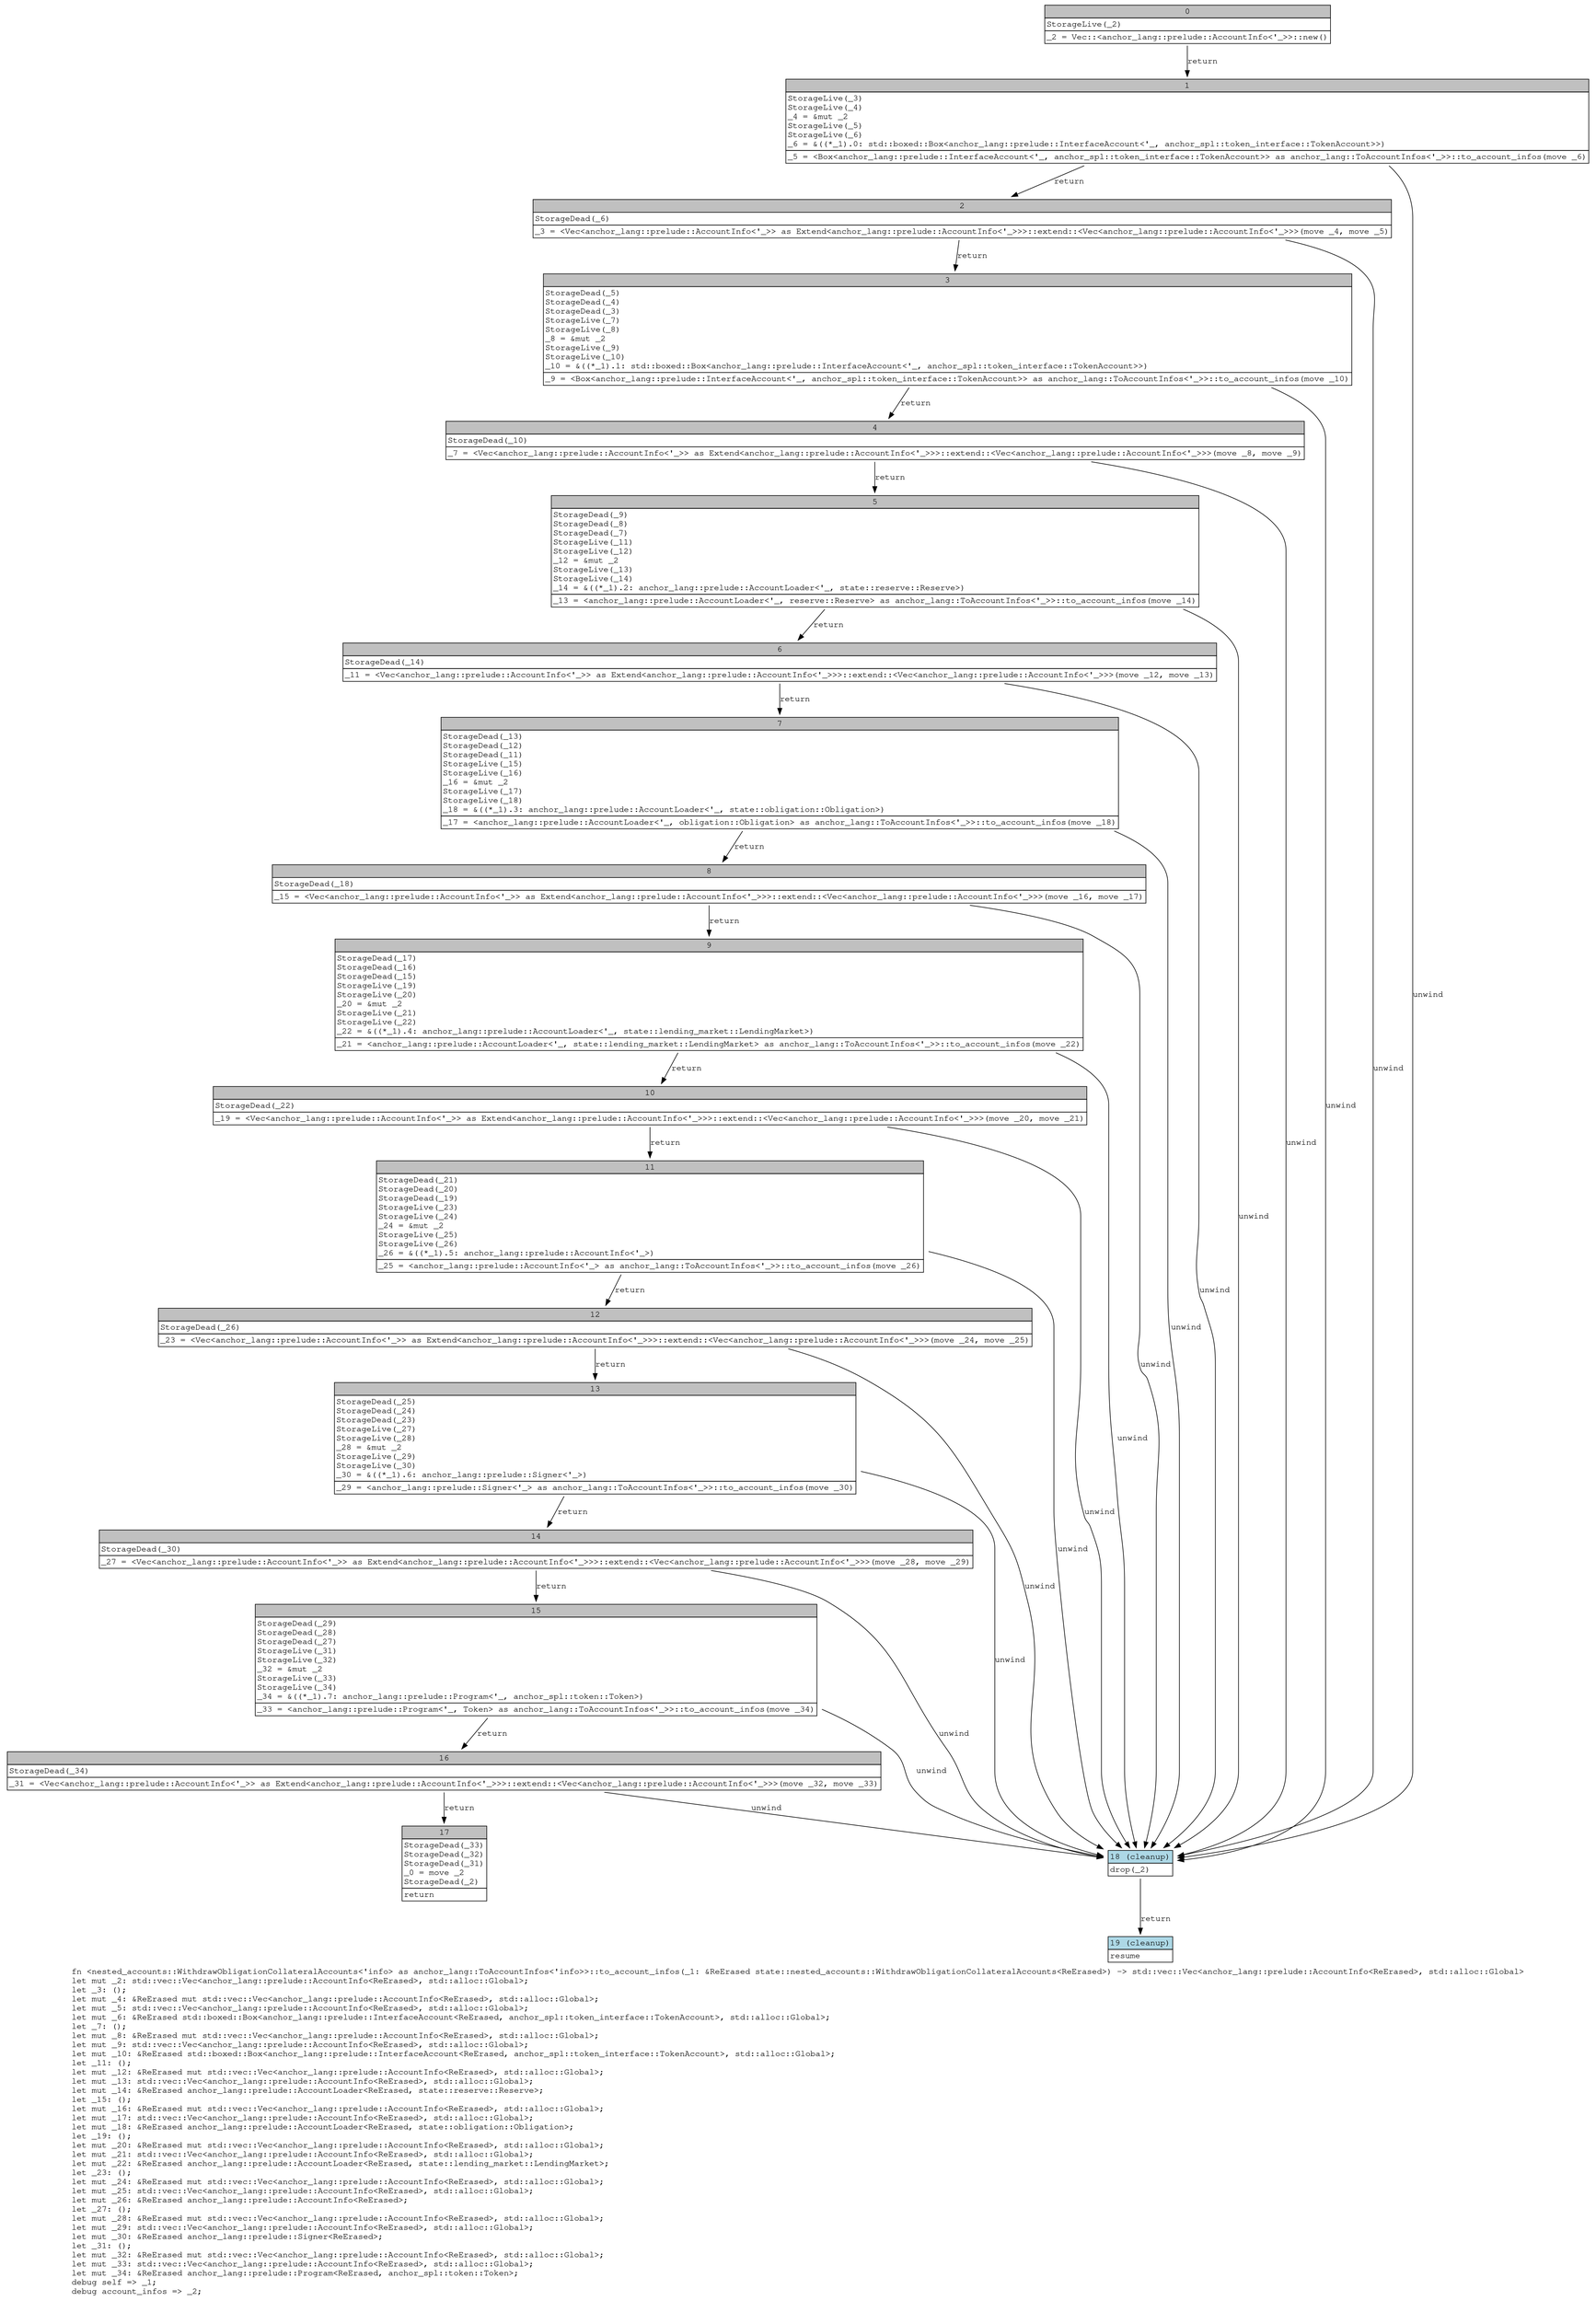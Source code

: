 digraph Mir_0_7588 {
    graph [fontname="Courier, monospace"];
    node [fontname="Courier, monospace"];
    edge [fontname="Courier, monospace"];
    label=<fn &lt;nested_accounts::WithdrawObligationCollateralAccounts&lt;'info&gt; as anchor_lang::ToAccountInfos&lt;'info&gt;&gt;::to_account_infos(_1: &amp;ReErased state::nested_accounts::WithdrawObligationCollateralAccounts&lt;ReErased&gt;) -&gt; std::vec::Vec&lt;anchor_lang::prelude::AccountInfo&lt;ReErased&gt;, std::alloc::Global&gt;<br align="left"/>let mut _2: std::vec::Vec&lt;anchor_lang::prelude::AccountInfo&lt;ReErased&gt;, std::alloc::Global&gt;;<br align="left"/>let _3: ();<br align="left"/>let mut _4: &amp;ReErased mut std::vec::Vec&lt;anchor_lang::prelude::AccountInfo&lt;ReErased&gt;, std::alloc::Global&gt;;<br align="left"/>let mut _5: std::vec::Vec&lt;anchor_lang::prelude::AccountInfo&lt;ReErased&gt;, std::alloc::Global&gt;;<br align="left"/>let mut _6: &amp;ReErased std::boxed::Box&lt;anchor_lang::prelude::InterfaceAccount&lt;ReErased, anchor_spl::token_interface::TokenAccount&gt;, std::alloc::Global&gt;;<br align="left"/>let _7: ();<br align="left"/>let mut _8: &amp;ReErased mut std::vec::Vec&lt;anchor_lang::prelude::AccountInfo&lt;ReErased&gt;, std::alloc::Global&gt;;<br align="left"/>let mut _9: std::vec::Vec&lt;anchor_lang::prelude::AccountInfo&lt;ReErased&gt;, std::alloc::Global&gt;;<br align="left"/>let mut _10: &amp;ReErased std::boxed::Box&lt;anchor_lang::prelude::InterfaceAccount&lt;ReErased, anchor_spl::token_interface::TokenAccount&gt;, std::alloc::Global&gt;;<br align="left"/>let _11: ();<br align="left"/>let mut _12: &amp;ReErased mut std::vec::Vec&lt;anchor_lang::prelude::AccountInfo&lt;ReErased&gt;, std::alloc::Global&gt;;<br align="left"/>let mut _13: std::vec::Vec&lt;anchor_lang::prelude::AccountInfo&lt;ReErased&gt;, std::alloc::Global&gt;;<br align="left"/>let mut _14: &amp;ReErased anchor_lang::prelude::AccountLoader&lt;ReErased, state::reserve::Reserve&gt;;<br align="left"/>let _15: ();<br align="left"/>let mut _16: &amp;ReErased mut std::vec::Vec&lt;anchor_lang::prelude::AccountInfo&lt;ReErased&gt;, std::alloc::Global&gt;;<br align="left"/>let mut _17: std::vec::Vec&lt;anchor_lang::prelude::AccountInfo&lt;ReErased&gt;, std::alloc::Global&gt;;<br align="left"/>let mut _18: &amp;ReErased anchor_lang::prelude::AccountLoader&lt;ReErased, state::obligation::Obligation&gt;;<br align="left"/>let _19: ();<br align="left"/>let mut _20: &amp;ReErased mut std::vec::Vec&lt;anchor_lang::prelude::AccountInfo&lt;ReErased&gt;, std::alloc::Global&gt;;<br align="left"/>let mut _21: std::vec::Vec&lt;anchor_lang::prelude::AccountInfo&lt;ReErased&gt;, std::alloc::Global&gt;;<br align="left"/>let mut _22: &amp;ReErased anchor_lang::prelude::AccountLoader&lt;ReErased, state::lending_market::LendingMarket&gt;;<br align="left"/>let _23: ();<br align="left"/>let mut _24: &amp;ReErased mut std::vec::Vec&lt;anchor_lang::prelude::AccountInfo&lt;ReErased&gt;, std::alloc::Global&gt;;<br align="left"/>let mut _25: std::vec::Vec&lt;anchor_lang::prelude::AccountInfo&lt;ReErased&gt;, std::alloc::Global&gt;;<br align="left"/>let mut _26: &amp;ReErased anchor_lang::prelude::AccountInfo&lt;ReErased&gt;;<br align="left"/>let _27: ();<br align="left"/>let mut _28: &amp;ReErased mut std::vec::Vec&lt;anchor_lang::prelude::AccountInfo&lt;ReErased&gt;, std::alloc::Global&gt;;<br align="left"/>let mut _29: std::vec::Vec&lt;anchor_lang::prelude::AccountInfo&lt;ReErased&gt;, std::alloc::Global&gt;;<br align="left"/>let mut _30: &amp;ReErased anchor_lang::prelude::Signer&lt;ReErased&gt;;<br align="left"/>let _31: ();<br align="left"/>let mut _32: &amp;ReErased mut std::vec::Vec&lt;anchor_lang::prelude::AccountInfo&lt;ReErased&gt;, std::alloc::Global&gt;;<br align="left"/>let mut _33: std::vec::Vec&lt;anchor_lang::prelude::AccountInfo&lt;ReErased&gt;, std::alloc::Global&gt;;<br align="left"/>let mut _34: &amp;ReErased anchor_lang::prelude::Program&lt;ReErased, anchor_spl::token::Token&gt;;<br align="left"/>debug self =&gt; _1;<br align="left"/>debug account_infos =&gt; _2;<br align="left"/>>;
    bb0__0_7588 [shape="none", label=<<table border="0" cellborder="1" cellspacing="0"><tr><td bgcolor="gray" align="center" colspan="1">0</td></tr><tr><td align="left" balign="left">StorageLive(_2)<br/></td></tr><tr><td align="left">_2 = Vec::&lt;anchor_lang::prelude::AccountInfo&lt;'_&gt;&gt;::new()</td></tr></table>>];
    bb1__0_7588 [shape="none", label=<<table border="0" cellborder="1" cellspacing="0"><tr><td bgcolor="gray" align="center" colspan="1">1</td></tr><tr><td align="left" balign="left">StorageLive(_3)<br/>StorageLive(_4)<br/>_4 = &amp;mut _2<br/>StorageLive(_5)<br/>StorageLive(_6)<br/>_6 = &amp;((*_1).0: std::boxed::Box&lt;anchor_lang::prelude::InterfaceAccount&lt;'_, anchor_spl::token_interface::TokenAccount&gt;&gt;)<br/></td></tr><tr><td align="left">_5 = &lt;Box&lt;anchor_lang::prelude::InterfaceAccount&lt;'_, anchor_spl::token_interface::TokenAccount&gt;&gt; as anchor_lang::ToAccountInfos&lt;'_&gt;&gt;::to_account_infos(move _6)</td></tr></table>>];
    bb2__0_7588 [shape="none", label=<<table border="0" cellborder="1" cellspacing="0"><tr><td bgcolor="gray" align="center" colspan="1">2</td></tr><tr><td align="left" balign="left">StorageDead(_6)<br/></td></tr><tr><td align="left">_3 = &lt;Vec&lt;anchor_lang::prelude::AccountInfo&lt;'_&gt;&gt; as Extend&lt;anchor_lang::prelude::AccountInfo&lt;'_&gt;&gt;&gt;::extend::&lt;Vec&lt;anchor_lang::prelude::AccountInfo&lt;'_&gt;&gt;&gt;(move _4, move _5)</td></tr></table>>];
    bb3__0_7588 [shape="none", label=<<table border="0" cellborder="1" cellspacing="0"><tr><td bgcolor="gray" align="center" colspan="1">3</td></tr><tr><td align="left" balign="left">StorageDead(_5)<br/>StorageDead(_4)<br/>StorageDead(_3)<br/>StorageLive(_7)<br/>StorageLive(_8)<br/>_8 = &amp;mut _2<br/>StorageLive(_9)<br/>StorageLive(_10)<br/>_10 = &amp;((*_1).1: std::boxed::Box&lt;anchor_lang::prelude::InterfaceAccount&lt;'_, anchor_spl::token_interface::TokenAccount&gt;&gt;)<br/></td></tr><tr><td align="left">_9 = &lt;Box&lt;anchor_lang::prelude::InterfaceAccount&lt;'_, anchor_spl::token_interface::TokenAccount&gt;&gt; as anchor_lang::ToAccountInfos&lt;'_&gt;&gt;::to_account_infos(move _10)</td></tr></table>>];
    bb4__0_7588 [shape="none", label=<<table border="0" cellborder="1" cellspacing="0"><tr><td bgcolor="gray" align="center" colspan="1">4</td></tr><tr><td align="left" balign="left">StorageDead(_10)<br/></td></tr><tr><td align="left">_7 = &lt;Vec&lt;anchor_lang::prelude::AccountInfo&lt;'_&gt;&gt; as Extend&lt;anchor_lang::prelude::AccountInfo&lt;'_&gt;&gt;&gt;::extend::&lt;Vec&lt;anchor_lang::prelude::AccountInfo&lt;'_&gt;&gt;&gt;(move _8, move _9)</td></tr></table>>];
    bb5__0_7588 [shape="none", label=<<table border="0" cellborder="1" cellspacing="0"><tr><td bgcolor="gray" align="center" colspan="1">5</td></tr><tr><td align="left" balign="left">StorageDead(_9)<br/>StorageDead(_8)<br/>StorageDead(_7)<br/>StorageLive(_11)<br/>StorageLive(_12)<br/>_12 = &amp;mut _2<br/>StorageLive(_13)<br/>StorageLive(_14)<br/>_14 = &amp;((*_1).2: anchor_lang::prelude::AccountLoader&lt;'_, state::reserve::Reserve&gt;)<br/></td></tr><tr><td align="left">_13 = &lt;anchor_lang::prelude::AccountLoader&lt;'_, reserve::Reserve&gt; as anchor_lang::ToAccountInfos&lt;'_&gt;&gt;::to_account_infos(move _14)</td></tr></table>>];
    bb6__0_7588 [shape="none", label=<<table border="0" cellborder="1" cellspacing="0"><tr><td bgcolor="gray" align="center" colspan="1">6</td></tr><tr><td align="left" balign="left">StorageDead(_14)<br/></td></tr><tr><td align="left">_11 = &lt;Vec&lt;anchor_lang::prelude::AccountInfo&lt;'_&gt;&gt; as Extend&lt;anchor_lang::prelude::AccountInfo&lt;'_&gt;&gt;&gt;::extend::&lt;Vec&lt;anchor_lang::prelude::AccountInfo&lt;'_&gt;&gt;&gt;(move _12, move _13)</td></tr></table>>];
    bb7__0_7588 [shape="none", label=<<table border="0" cellborder="1" cellspacing="0"><tr><td bgcolor="gray" align="center" colspan="1">7</td></tr><tr><td align="left" balign="left">StorageDead(_13)<br/>StorageDead(_12)<br/>StorageDead(_11)<br/>StorageLive(_15)<br/>StorageLive(_16)<br/>_16 = &amp;mut _2<br/>StorageLive(_17)<br/>StorageLive(_18)<br/>_18 = &amp;((*_1).3: anchor_lang::prelude::AccountLoader&lt;'_, state::obligation::Obligation&gt;)<br/></td></tr><tr><td align="left">_17 = &lt;anchor_lang::prelude::AccountLoader&lt;'_, obligation::Obligation&gt; as anchor_lang::ToAccountInfos&lt;'_&gt;&gt;::to_account_infos(move _18)</td></tr></table>>];
    bb8__0_7588 [shape="none", label=<<table border="0" cellborder="1" cellspacing="0"><tr><td bgcolor="gray" align="center" colspan="1">8</td></tr><tr><td align="left" balign="left">StorageDead(_18)<br/></td></tr><tr><td align="left">_15 = &lt;Vec&lt;anchor_lang::prelude::AccountInfo&lt;'_&gt;&gt; as Extend&lt;anchor_lang::prelude::AccountInfo&lt;'_&gt;&gt;&gt;::extend::&lt;Vec&lt;anchor_lang::prelude::AccountInfo&lt;'_&gt;&gt;&gt;(move _16, move _17)</td></tr></table>>];
    bb9__0_7588 [shape="none", label=<<table border="0" cellborder="1" cellspacing="0"><tr><td bgcolor="gray" align="center" colspan="1">9</td></tr><tr><td align="left" balign="left">StorageDead(_17)<br/>StorageDead(_16)<br/>StorageDead(_15)<br/>StorageLive(_19)<br/>StorageLive(_20)<br/>_20 = &amp;mut _2<br/>StorageLive(_21)<br/>StorageLive(_22)<br/>_22 = &amp;((*_1).4: anchor_lang::prelude::AccountLoader&lt;'_, state::lending_market::LendingMarket&gt;)<br/></td></tr><tr><td align="left">_21 = &lt;anchor_lang::prelude::AccountLoader&lt;'_, state::lending_market::LendingMarket&gt; as anchor_lang::ToAccountInfos&lt;'_&gt;&gt;::to_account_infos(move _22)</td></tr></table>>];
    bb10__0_7588 [shape="none", label=<<table border="0" cellborder="1" cellspacing="0"><tr><td bgcolor="gray" align="center" colspan="1">10</td></tr><tr><td align="left" balign="left">StorageDead(_22)<br/></td></tr><tr><td align="left">_19 = &lt;Vec&lt;anchor_lang::prelude::AccountInfo&lt;'_&gt;&gt; as Extend&lt;anchor_lang::prelude::AccountInfo&lt;'_&gt;&gt;&gt;::extend::&lt;Vec&lt;anchor_lang::prelude::AccountInfo&lt;'_&gt;&gt;&gt;(move _20, move _21)</td></tr></table>>];
    bb11__0_7588 [shape="none", label=<<table border="0" cellborder="1" cellspacing="0"><tr><td bgcolor="gray" align="center" colspan="1">11</td></tr><tr><td align="left" balign="left">StorageDead(_21)<br/>StorageDead(_20)<br/>StorageDead(_19)<br/>StorageLive(_23)<br/>StorageLive(_24)<br/>_24 = &amp;mut _2<br/>StorageLive(_25)<br/>StorageLive(_26)<br/>_26 = &amp;((*_1).5: anchor_lang::prelude::AccountInfo&lt;'_&gt;)<br/></td></tr><tr><td align="left">_25 = &lt;anchor_lang::prelude::AccountInfo&lt;'_&gt; as anchor_lang::ToAccountInfos&lt;'_&gt;&gt;::to_account_infos(move _26)</td></tr></table>>];
    bb12__0_7588 [shape="none", label=<<table border="0" cellborder="1" cellspacing="0"><tr><td bgcolor="gray" align="center" colspan="1">12</td></tr><tr><td align="left" balign="left">StorageDead(_26)<br/></td></tr><tr><td align="left">_23 = &lt;Vec&lt;anchor_lang::prelude::AccountInfo&lt;'_&gt;&gt; as Extend&lt;anchor_lang::prelude::AccountInfo&lt;'_&gt;&gt;&gt;::extend::&lt;Vec&lt;anchor_lang::prelude::AccountInfo&lt;'_&gt;&gt;&gt;(move _24, move _25)</td></tr></table>>];
    bb13__0_7588 [shape="none", label=<<table border="0" cellborder="1" cellspacing="0"><tr><td bgcolor="gray" align="center" colspan="1">13</td></tr><tr><td align="left" balign="left">StorageDead(_25)<br/>StorageDead(_24)<br/>StorageDead(_23)<br/>StorageLive(_27)<br/>StorageLive(_28)<br/>_28 = &amp;mut _2<br/>StorageLive(_29)<br/>StorageLive(_30)<br/>_30 = &amp;((*_1).6: anchor_lang::prelude::Signer&lt;'_&gt;)<br/></td></tr><tr><td align="left">_29 = &lt;anchor_lang::prelude::Signer&lt;'_&gt; as anchor_lang::ToAccountInfos&lt;'_&gt;&gt;::to_account_infos(move _30)</td></tr></table>>];
    bb14__0_7588 [shape="none", label=<<table border="0" cellborder="1" cellspacing="0"><tr><td bgcolor="gray" align="center" colspan="1">14</td></tr><tr><td align="left" balign="left">StorageDead(_30)<br/></td></tr><tr><td align="left">_27 = &lt;Vec&lt;anchor_lang::prelude::AccountInfo&lt;'_&gt;&gt; as Extend&lt;anchor_lang::prelude::AccountInfo&lt;'_&gt;&gt;&gt;::extend::&lt;Vec&lt;anchor_lang::prelude::AccountInfo&lt;'_&gt;&gt;&gt;(move _28, move _29)</td></tr></table>>];
    bb15__0_7588 [shape="none", label=<<table border="0" cellborder="1" cellspacing="0"><tr><td bgcolor="gray" align="center" colspan="1">15</td></tr><tr><td align="left" balign="left">StorageDead(_29)<br/>StorageDead(_28)<br/>StorageDead(_27)<br/>StorageLive(_31)<br/>StorageLive(_32)<br/>_32 = &amp;mut _2<br/>StorageLive(_33)<br/>StorageLive(_34)<br/>_34 = &amp;((*_1).7: anchor_lang::prelude::Program&lt;'_, anchor_spl::token::Token&gt;)<br/></td></tr><tr><td align="left">_33 = &lt;anchor_lang::prelude::Program&lt;'_, Token&gt; as anchor_lang::ToAccountInfos&lt;'_&gt;&gt;::to_account_infos(move _34)</td></tr></table>>];
    bb16__0_7588 [shape="none", label=<<table border="0" cellborder="1" cellspacing="0"><tr><td bgcolor="gray" align="center" colspan="1">16</td></tr><tr><td align="left" balign="left">StorageDead(_34)<br/></td></tr><tr><td align="left">_31 = &lt;Vec&lt;anchor_lang::prelude::AccountInfo&lt;'_&gt;&gt; as Extend&lt;anchor_lang::prelude::AccountInfo&lt;'_&gt;&gt;&gt;::extend::&lt;Vec&lt;anchor_lang::prelude::AccountInfo&lt;'_&gt;&gt;&gt;(move _32, move _33)</td></tr></table>>];
    bb17__0_7588 [shape="none", label=<<table border="0" cellborder="1" cellspacing="0"><tr><td bgcolor="gray" align="center" colspan="1">17</td></tr><tr><td align="left" balign="left">StorageDead(_33)<br/>StorageDead(_32)<br/>StorageDead(_31)<br/>_0 = move _2<br/>StorageDead(_2)<br/></td></tr><tr><td align="left">return</td></tr></table>>];
    bb18__0_7588 [shape="none", label=<<table border="0" cellborder="1" cellspacing="0"><tr><td bgcolor="lightblue" align="center" colspan="1">18 (cleanup)</td></tr><tr><td align="left">drop(_2)</td></tr></table>>];
    bb19__0_7588 [shape="none", label=<<table border="0" cellborder="1" cellspacing="0"><tr><td bgcolor="lightblue" align="center" colspan="1">19 (cleanup)</td></tr><tr><td align="left">resume</td></tr></table>>];
    bb0__0_7588 -> bb1__0_7588 [label="return"];
    bb1__0_7588 -> bb2__0_7588 [label="return"];
    bb1__0_7588 -> bb18__0_7588 [label="unwind"];
    bb2__0_7588 -> bb3__0_7588 [label="return"];
    bb2__0_7588 -> bb18__0_7588 [label="unwind"];
    bb3__0_7588 -> bb4__0_7588 [label="return"];
    bb3__0_7588 -> bb18__0_7588 [label="unwind"];
    bb4__0_7588 -> bb5__0_7588 [label="return"];
    bb4__0_7588 -> bb18__0_7588 [label="unwind"];
    bb5__0_7588 -> bb6__0_7588 [label="return"];
    bb5__0_7588 -> bb18__0_7588 [label="unwind"];
    bb6__0_7588 -> bb7__0_7588 [label="return"];
    bb6__0_7588 -> bb18__0_7588 [label="unwind"];
    bb7__0_7588 -> bb8__0_7588 [label="return"];
    bb7__0_7588 -> bb18__0_7588 [label="unwind"];
    bb8__0_7588 -> bb9__0_7588 [label="return"];
    bb8__0_7588 -> bb18__0_7588 [label="unwind"];
    bb9__0_7588 -> bb10__0_7588 [label="return"];
    bb9__0_7588 -> bb18__0_7588 [label="unwind"];
    bb10__0_7588 -> bb11__0_7588 [label="return"];
    bb10__0_7588 -> bb18__0_7588 [label="unwind"];
    bb11__0_7588 -> bb12__0_7588 [label="return"];
    bb11__0_7588 -> bb18__0_7588 [label="unwind"];
    bb12__0_7588 -> bb13__0_7588 [label="return"];
    bb12__0_7588 -> bb18__0_7588 [label="unwind"];
    bb13__0_7588 -> bb14__0_7588 [label="return"];
    bb13__0_7588 -> bb18__0_7588 [label="unwind"];
    bb14__0_7588 -> bb15__0_7588 [label="return"];
    bb14__0_7588 -> bb18__0_7588 [label="unwind"];
    bb15__0_7588 -> bb16__0_7588 [label="return"];
    bb15__0_7588 -> bb18__0_7588 [label="unwind"];
    bb16__0_7588 -> bb17__0_7588 [label="return"];
    bb16__0_7588 -> bb18__0_7588 [label="unwind"];
    bb18__0_7588 -> bb19__0_7588 [label="return"];
}
